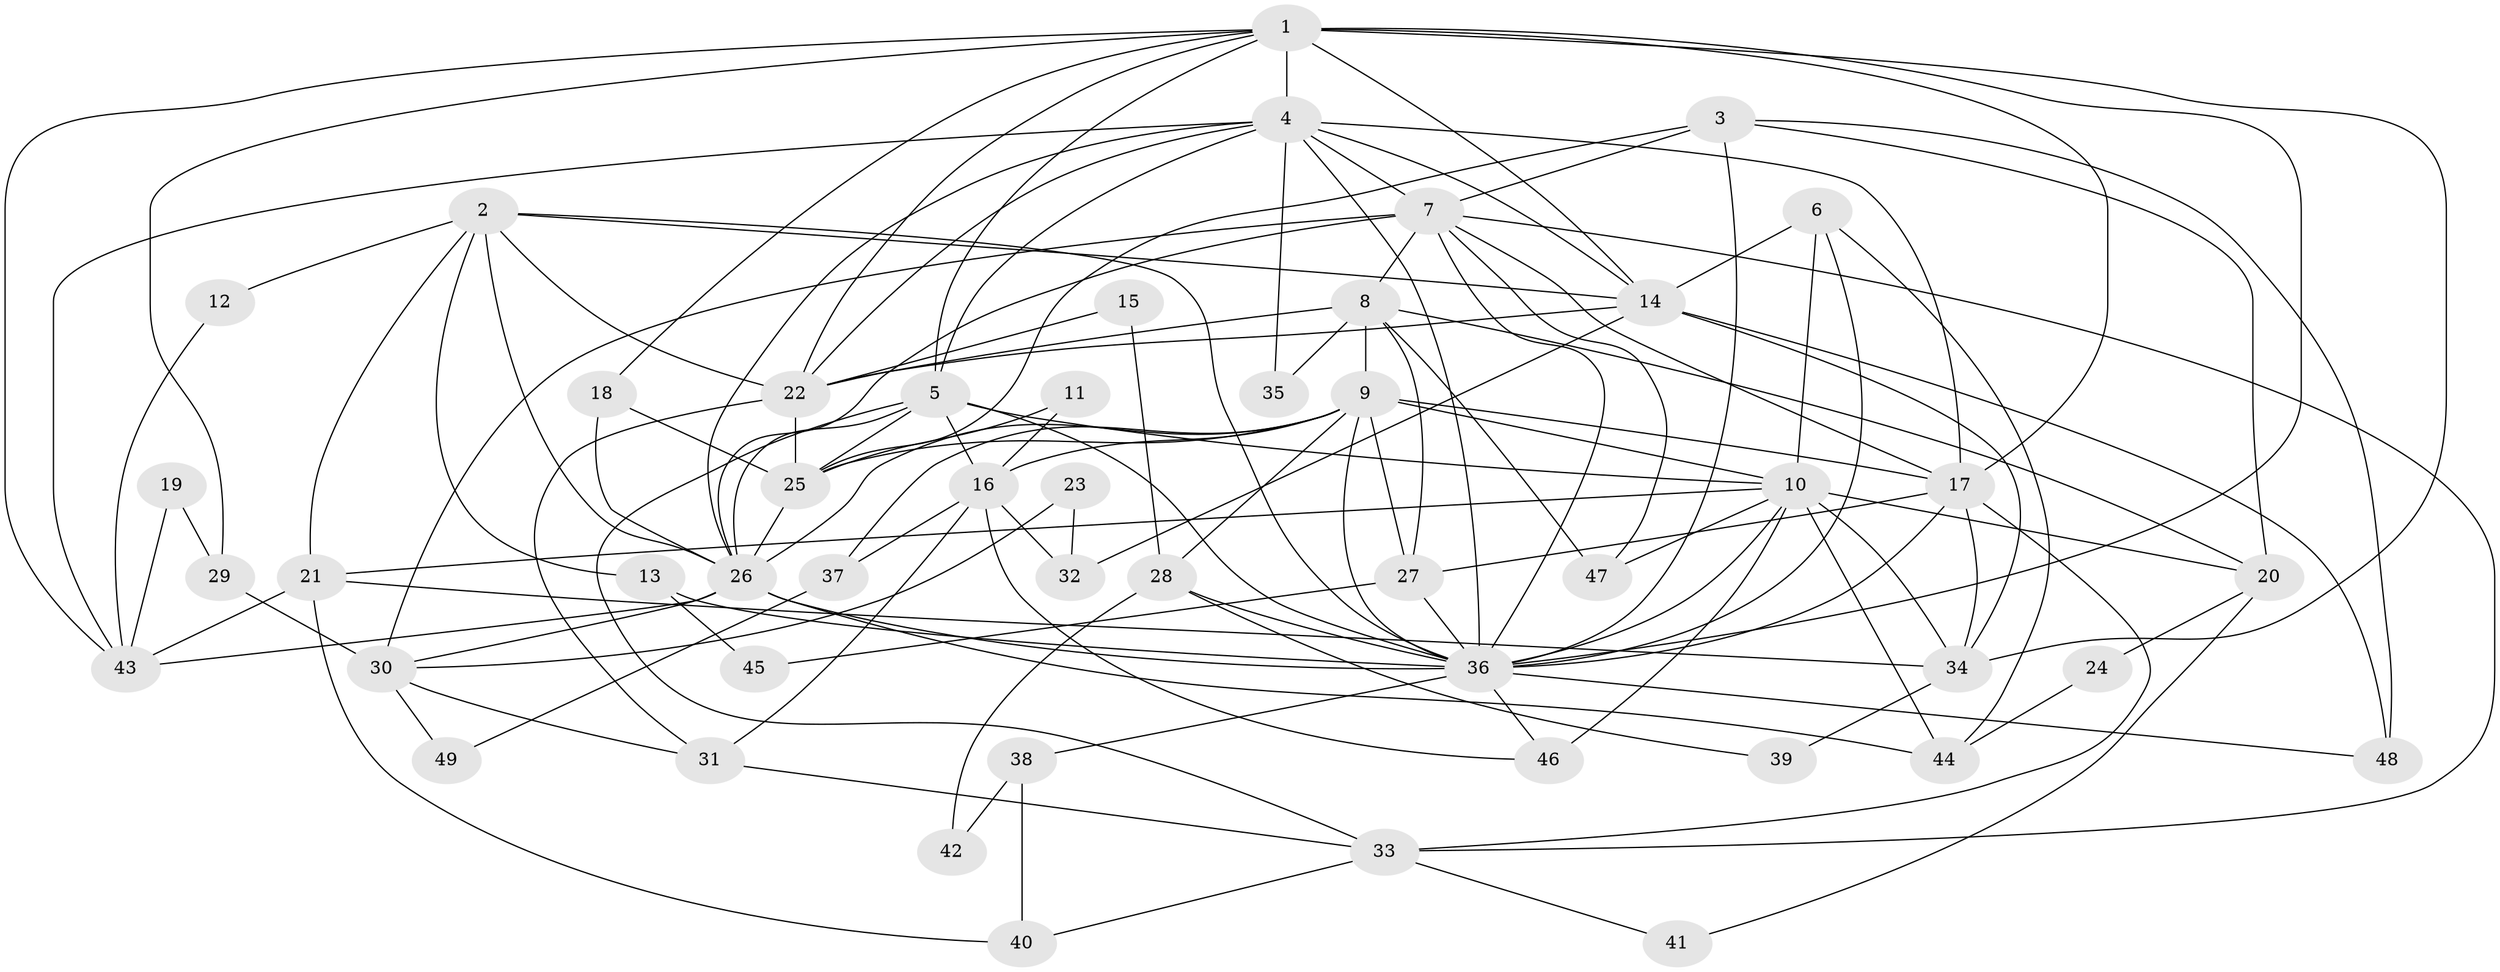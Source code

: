 // original degree distribution, {6: 0.15463917525773196, 8: 0.020618556701030927, 5: 0.1134020618556701, 3: 0.32989690721649484, 4: 0.21649484536082475, 2: 0.13402061855670103, 7: 0.030927835051546393}
// Generated by graph-tools (version 1.1) at 2025/35/03/09/25 02:35:57]
// undirected, 49 vertices, 126 edges
graph export_dot {
graph [start="1"]
  node [color=gray90,style=filled];
  1;
  2;
  3;
  4;
  5;
  6;
  7;
  8;
  9;
  10;
  11;
  12;
  13;
  14;
  15;
  16;
  17;
  18;
  19;
  20;
  21;
  22;
  23;
  24;
  25;
  26;
  27;
  28;
  29;
  30;
  31;
  32;
  33;
  34;
  35;
  36;
  37;
  38;
  39;
  40;
  41;
  42;
  43;
  44;
  45;
  46;
  47;
  48;
  49;
  1 -- 4 [weight=1.0];
  1 -- 5 [weight=1.0];
  1 -- 14 [weight=1.0];
  1 -- 17 [weight=2.0];
  1 -- 18 [weight=1.0];
  1 -- 22 [weight=1.0];
  1 -- 29 [weight=1.0];
  1 -- 34 [weight=1.0];
  1 -- 36 [weight=1.0];
  1 -- 43 [weight=1.0];
  2 -- 12 [weight=1.0];
  2 -- 13 [weight=1.0];
  2 -- 14 [weight=1.0];
  2 -- 21 [weight=1.0];
  2 -- 22 [weight=1.0];
  2 -- 26 [weight=2.0];
  2 -- 36 [weight=1.0];
  3 -- 7 [weight=1.0];
  3 -- 20 [weight=1.0];
  3 -- 25 [weight=1.0];
  3 -- 36 [weight=1.0];
  3 -- 48 [weight=1.0];
  4 -- 5 [weight=1.0];
  4 -- 7 [weight=3.0];
  4 -- 14 [weight=1.0];
  4 -- 17 [weight=1.0];
  4 -- 22 [weight=2.0];
  4 -- 26 [weight=1.0];
  4 -- 35 [weight=1.0];
  4 -- 36 [weight=1.0];
  4 -- 43 [weight=1.0];
  5 -- 10 [weight=1.0];
  5 -- 16 [weight=1.0];
  5 -- 25 [weight=1.0];
  5 -- 26 [weight=1.0];
  5 -- 33 [weight=1.0];
  5 -- 36 [weight=2.0];
  6 -- 10 [weight=3.0];
  6 -- 14 [weight=1.0];
  6 -- 36 [weight=1.0];
  6 -- 44 [weight=1.0];
  7 -- 8 [weight=2.0];
  7 -- 17 [weight=1.0];
  7 -- 26 [weight=1.0];
  7 -- 30 [weight=1.0];
  7 -- 33 [weight=1.0];
  7 -- 36 [weight=1.0];
  7 -- 47 [weight=1.0];
  8 -- 9 [weight=1.0];
  8 -- 20 [weight=1.0];
  8 -- 22 [weight=1.0];
  8 -- 27 [weight=1.0];
  8 -- 35 [weight=2.0];
  8 -- 47 [weight=1.0];
  9 -- 10 [weight=2.0];
  9 -- 16 [weight=1.0];
  9 -- 17 [weight=1.0];
  9 -- 25 [weight=1.0];
  9 -- 26 [weight=1.0];
  9 -- 27 [weight=1.0];
  9 -- 28 [weight=1.0];
  9 -- 36 [weight=1.0];
  9 -- 37 [weight=1.0];
  10 -- 20 [weight=1.0];
  10 -- 21 [weight=1.0];
  10 -- 34 [weight=2.0];
  10 -- 36 [weight=1.0];
  10 -- 44 [weight=1.0];
  10 -- 46 [weight=2.0];
  10 -- 47 [weight=1.0];
  11 -- 16 [weight=1.0];
  11 -- 25 [weight=1.0];
  12 -- 43 [weight=1.0];
  13 -- 36 [weight=1.0];
  13 -- 45 [weight=1.0];
  14 -- 22 [weight=1.0];
  14 -- 32 [weight=1.0];
  14 -- 34 [weight=1.0];
  14 -- 48 [weight=1.0];
  15 -- 22 [weight=1.0];
  15 -- 28 [weight=1.0];
  16 -- 31 [weight=1.0];
  16 -- 32 [weight=1.0];
  16 -- 37 [weight=1.0];
  16 -- 46 [weight=1.0];
  17 -- 27 [weight=1.0];
  17 -- 33 [weight=1.0];
  17 -- 34 [weight=1.0];
  17 -- 36 [weight=2.0];
  18 -- 25 [weight=1.0];
  18 -- 26 [weight=1.0];
  19 -- 29 [weight=1.0];
  19 -- 43 [weight=1.0];
  20 -- 24 [weight=1.0];
  20 -- 41 [weight=1.0];
  21 -- 34 [weight=1.0];
  21 -- 40 [weight=1.0];
  21 -- 43 [weight=1.0];
  22 -- 25 [weight=1.0];
  22 -- 31 [weight=1.0];
  23 -- 30 [weight=1.0];
  23 -- 32 [weight=1.0];
  24 -- 44 [weight=1.0];
  25 -- 26 [weight=1.0];
  26 -- 30 [weight=1.0];
  26 -- 36 [weight=1.0];
  26 -- 43 [weight=1.0];
  26 -- 44 [weight=1.0];
  27 -- 36 [weight=1.0];
  27 -- 45 [weight=1.0];
  28 -- 36 [weight=1.0];
  28 -- 39 [weight=1.0];
  28 -- 42 [weight=1.0];
  29 -- 30 [weight=1.0];
  30 -- 31 [weight=1.0];
  30 -- 49 [weight=1.0];
  31 -- 33 [weight=1.0];
  33 -- 40 [weight=1.0];
  33 -- 41 [weight=1.0];
  34 -- 39 [weight=1.0];
  36 -- 38 [weight=1.0];
  36 -- 46 [weight=1.0];
  36 -- 48 [weight=1.0];
  37 -- 49 [weight=1.0];
  38 -- 40 [weight=1.0];
  38 -- 42 [weight=1.0];
}
